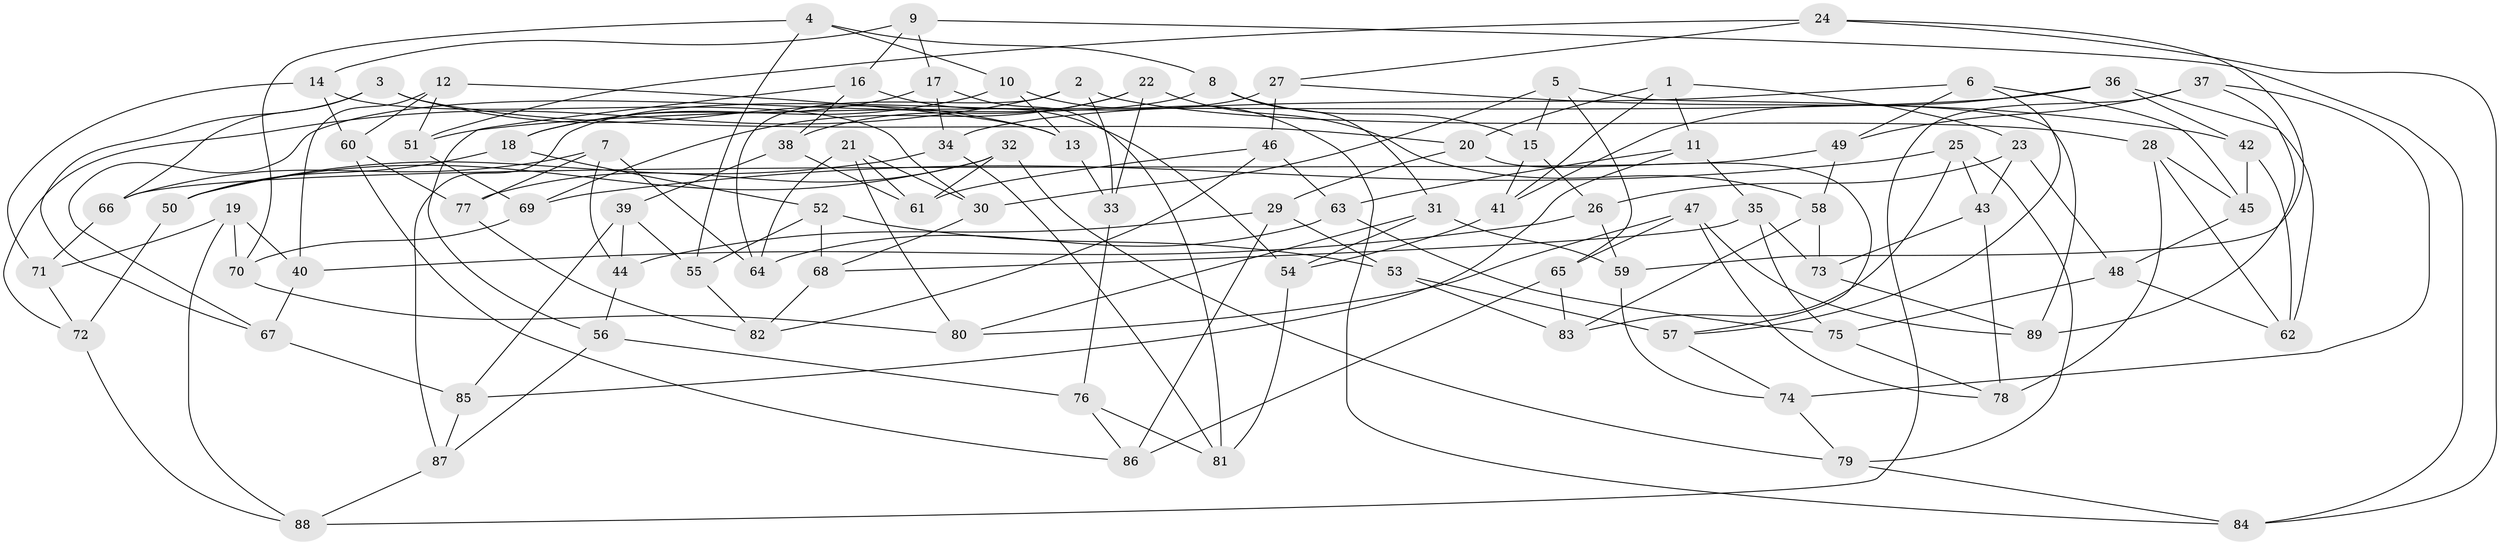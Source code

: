 // coarse degree distribution, {4: 0.7936507936507936, 12: 0.015873015873015872, 3: 0.07936507936507936, 9: 0.015873015873015872, 11: 0.031746031746031744, 8: 0.015873015873015872, 6: 0.015873015873015872, 2: 0.015873015873015872, 10: 0.015873015873015872}
// Generated by graph-tools (version 1.1) at 2025/53/03/04/25 22:53:44]
// undirected, 89 vertices, 178 edges
graph export_dot {
  node [color=gray90,style=filled];
  1;
  2;
  3;
  4;
  5;
  6;
  7;
  8;
  9;
  10;
  11;
  12;
  13;
  14;
  15;
  16;
  17;
  18;
  19;
  20;
  21;
  22;
  23;
  24;
  25;
  26;
  27;
  28;
  29;
  30;
  31;
  32;
  33;
  34;
  35;
  36;
  37;
  38;
  39;
  40;
  41;
  42;
  43;
  44;
  45;
  46;
  47;
  48;
  49;
  50;
  51;
  52;
  53;
  54;
  55;
  56;
  57;
  58;
  59;
  60;
  61;
  62;
  63;
  64;
  65;
  66;
  67;
  68;
  69;
  70;
  71;
  72;
  73;
  74;
  75;
  76;
  77;
  78;
  79;
  80;
  81;
  82;
  83;
  84;
  85;
  86;
  87;
  88;
  89;
  1 -- 20;
  1 -- 11;
  1 -- 41;
  1 -- 23;
  2 -- 64;
  2 -- 33;
  2 -- 72;
  2 -- 28;
  3 -- 20;
  3 -- 67;
  3 -- 66;
  3 -- 13;
  4 -- 55;
  4 -- 10;
  4 -- 70;
  4 -- 8;
  5 -- 65;
  5 -- 15;
  5 -- 30;
  5 -- 89;
  6 -- 45;
  6 -- 57;
  6 -- 34;
  6 -- 49;
  7 -- 66;
  7 -- 77;
  7 -- 44;
  7 -- 64;
  8 -- 67;
  8 -- 15;
  8 -- 31;
  9 -- 17;
  9 -- 14;
  9 -- 16;
  9 -- 84;
  10 -- 18;
  10 -- 84;
  10 -- 13;
  11 -- 85;
  11 -- 63;
  11 -- 35;
  12 -- 13;
  12 -- 40;
  12 -- 51;
  12 -- 60;
  13 -- 33;
  14 -- 30;
  14 -- 71;
  14 -- 60;
  15 -- 41;
  15 -- 26;
  16 -- 56;
  16 -- 54;
  16 -- 38;
  17 -- 34;
  17 -- 18;
  17 -- 81;
  18 -- 50;
  18 -- 52;
  19 -- 40;
  19 -- 70;
  19 -- 88;
  19 -- 71;
  20 -- 29;
  20 -- 57;
  21 -- 80;
  21 -- 64;
  21 -- 61;
  21 -- 30;
  22 -- 69;
  22 -- 38;
  22 -- 58;
  22 -- 33;
  23 -- 43;
  23 -- 26;
  23 -- 48;
  24 -- 27;
  24 -- 59;
  24 -- 51;
  24 -- 84;
  25 -- 69;
  25 -- 83;
  25 -- 79;
  25 -- 43;
  26 -- 59;
  26 -- 40;
  27 -- 87;
  27 -- 42;
  27 -- 46;
  28 -- 78;
  28 -- 45;
  28 -- 62;
  29 -- 44;
  29 -- 86;
  29 -- 53;
  30 -- 68;
  31 -- 54;
  31 -- 59;
  31 -- 80;
  32 -- 79;
  32 -- 50;
  32 -- 77;
  32 -- 61;
  33 -- 76;
  34 -- 50;
  34 -- 81;
  35 -- 75;
  35 -- 73;
  35 -- 68;
  36 -- 42;
  36 -- 41;
  36 -- 62;
  36 -- 51;
  37 -- 49;
  37 -- 74;
  37 -- 88;
  37 -- 89;
  38 -- 39;
  38 -- 61;
  39 -- 44;
  39 -- 85;
  39 -- 55;
  40 -- 67;
  41 -- 54;
  42 -- 45;
  42 -- 62;
  43 -- 78;
  43 -- 73;
  44 -- 56;
  45 -- 48;
  46 -- 82;
  46 -- 63;
  46 -- 61;
  47 -- 65;
  47 -- 89;
  47 -- 78;
  47 -- 80;
  48 -- 62;
  48 -- 75;
  49 -- 58;
  49 -- 66;
  50 -- 72;
  51 -- 69;
  52 -- 55;
  52 -- 53;
  52 -- 68;
  53 -- 57;
  53 -- 83;
  54 -- 81;
  55 -- 82;
  56 -- 76;
  56 -- 87;
  57 -- 74;
  58 -- 83;
  58 -- 73;
  59 -- 74;
  60 -- 86;
  60 -- 77;
  63 -- 64;
  63 -- 75;
  65 -- 83;
  65 -- 86;
  66 -- 71;
  67 -- 85;
  68 -- 82;
  69 -- 70;
  70 -- 80;
  71 -- 72;
  72 -- 88;
  73 -- 89;
  74 -- 79;
  75 -- 78;
  76 -- 86;
  76 -- 81;
  77 -- 82;
  79 -- 84;
  85 -- 87;
  87 -- 88;
}

